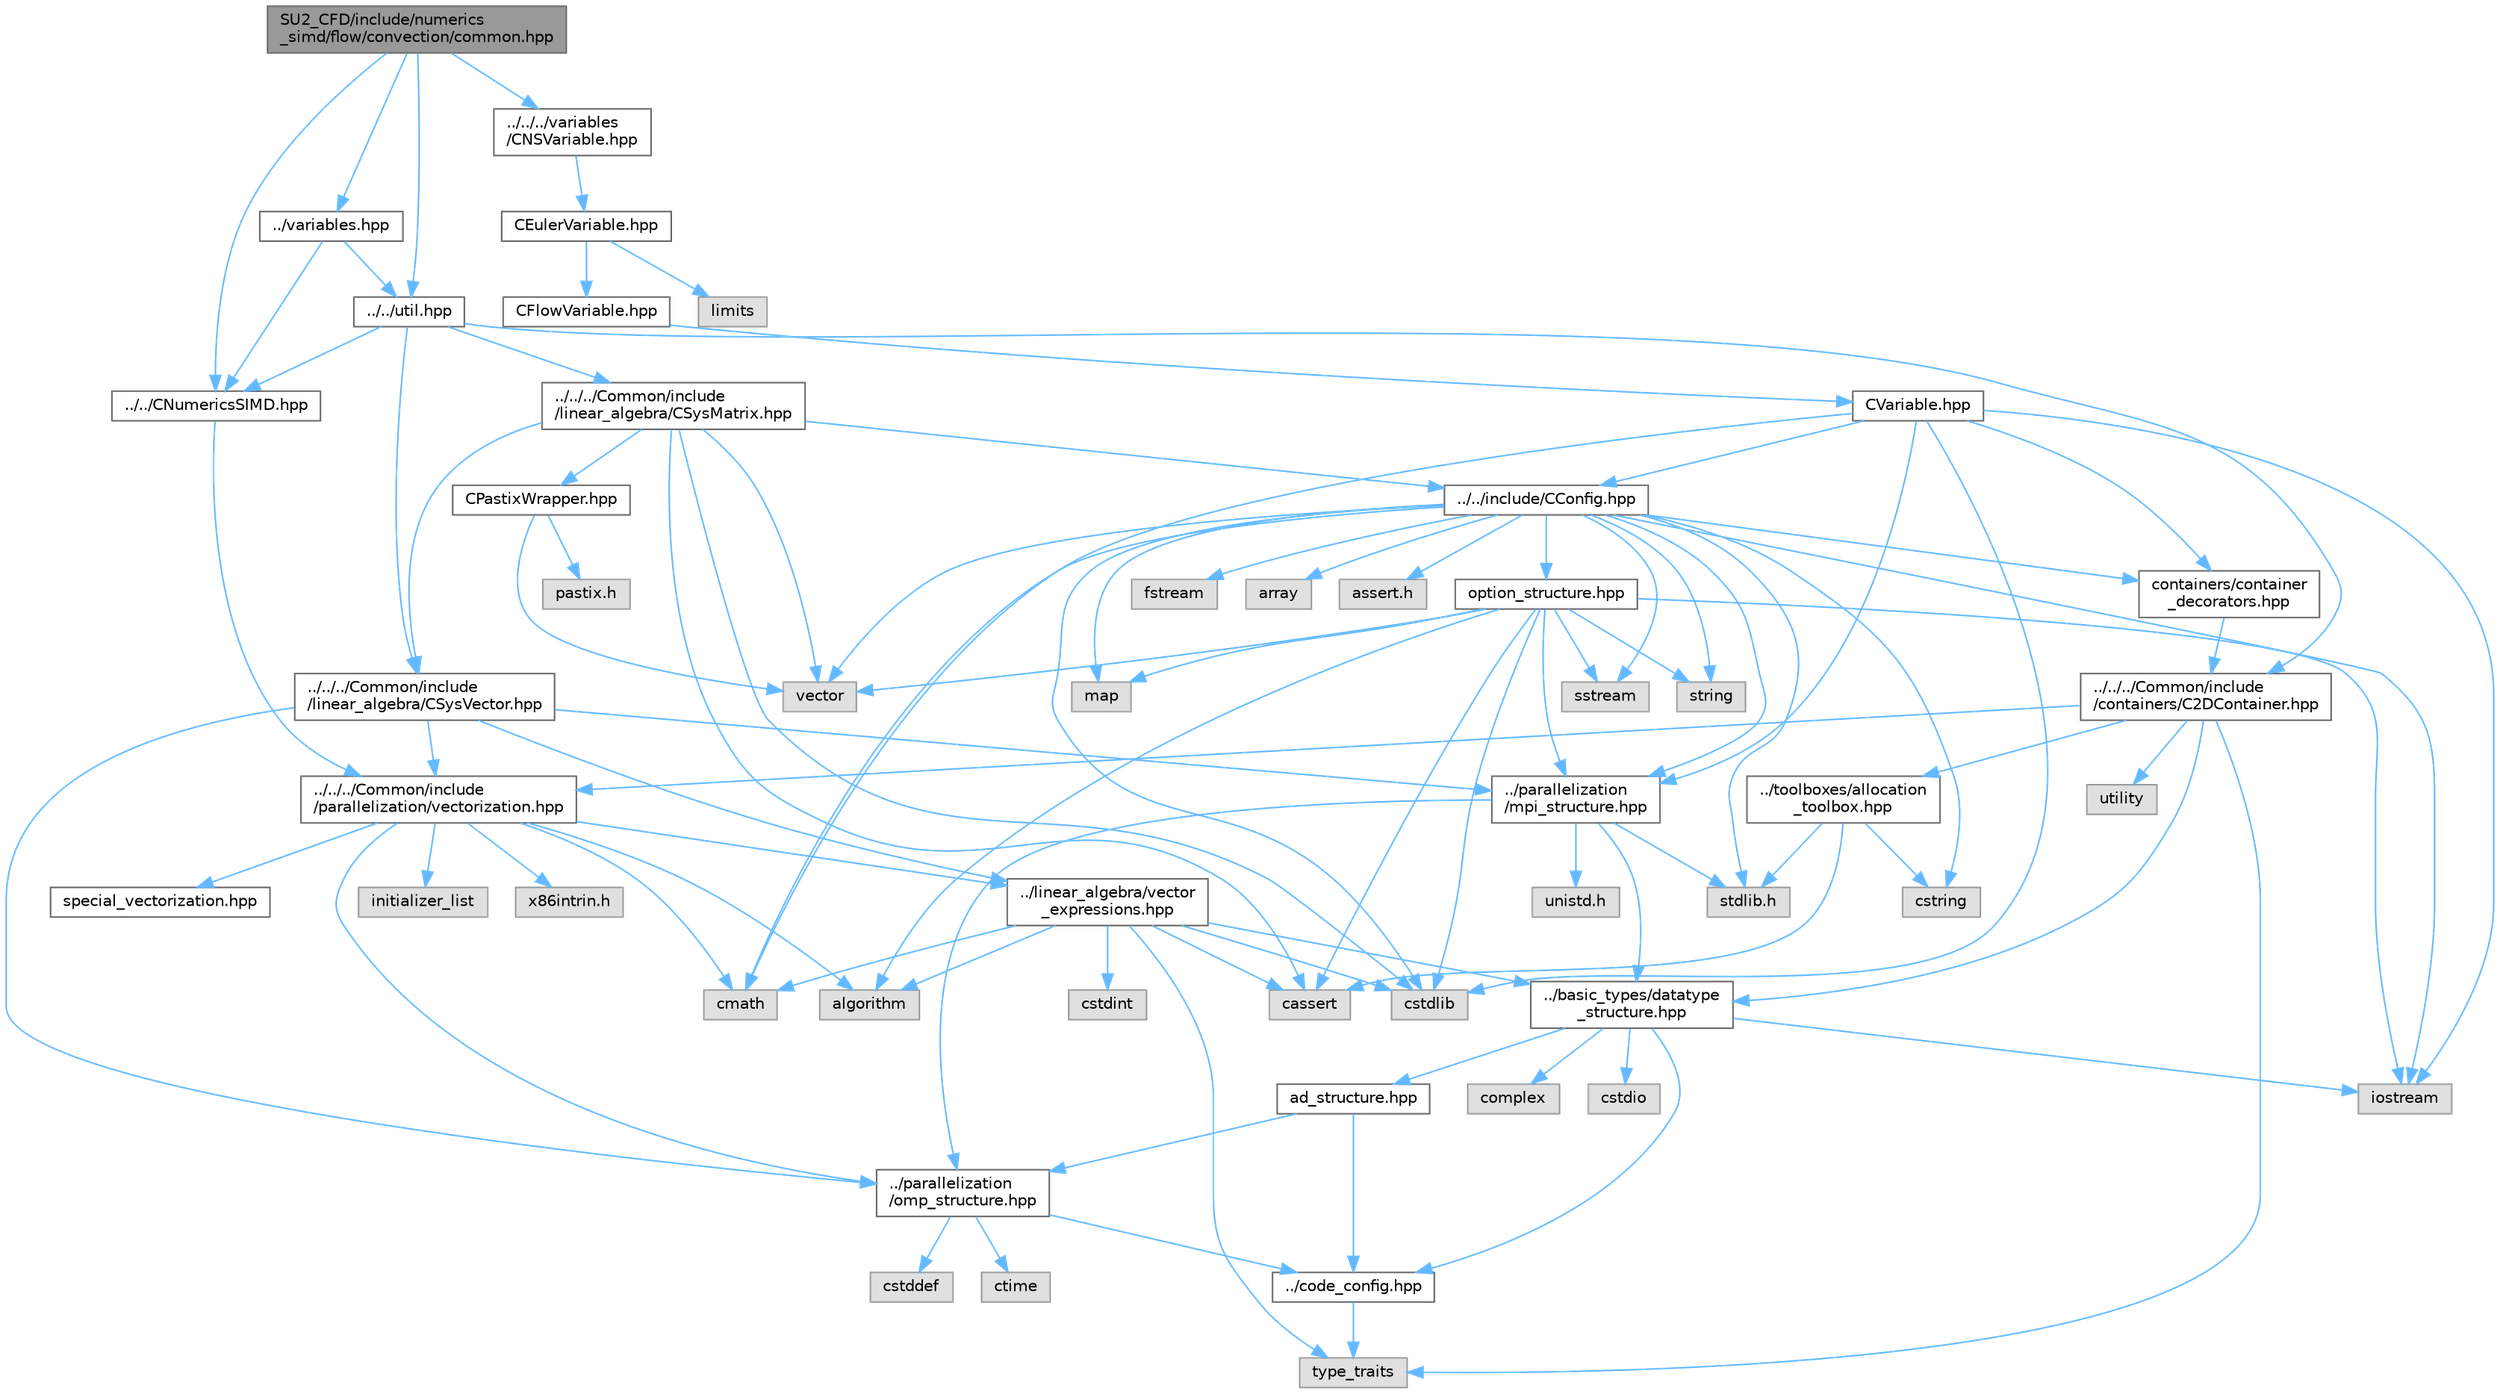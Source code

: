 digraph "SU2_CFD/include/numerics_simd/flow/convection/common.hpp"
{
 // LATEX_PDF_SIZE
  bgcolor="transparent";
  edge [fontname=Helvetica,fontsize=10,labelfontname=Helvetica,labelfontsize=10];
  node [fontname=Helvetica,fontsize=10,shape=box,height=0.2,width=0.4];
  Node1 [id="Node000001",label="SU2_CFD/include/numerics\l_simd/flow/convection/common.hpp",height=0.2,width=0.4,color="gray40", fillcolor="grey60", style="filled", fontcolor="black",tooltip="Common convection-related methods."];
  Node1 -> Node2 [id="edge1_Node000001_Node000002",color="steelblue1",style="solid",tooltip=" "];
  Node2 [id="Node000002",label="../../CNumericsSIMD.hpp",height=0.2,width=0.4,color="grey40", fillcolor="white", style="filled",URL="$CNumericsSIMD_8hpp.html",tooltip="Vectorized (SIMD) numerics classes."];
  Node2 -> Node3 [id="edge2_Node000002_Node000003",color="steelblue1",style="solid",tooltip=" "];
  Node3 [id="Node000003",label="../../../Common/include\l/parallelization/vectorization.hpp",height=0.2,width=0.4,color="grey40", fillcolor="white", style="filled",URL="$vectorization_8hpp.html",tooltip="Implementation of a portable SIMD type."];
  Node3 -> Node4 [id="edge3_Node000003_Node000004",color="steelblue1",style="solid",tooltip=" "];
  Node4 [id="Node000004",label="../linear_algebra/vector\l_expressions.hpp",height=0.2,width=0.4,color="grey40", fillcolor="white", style="filled",URL="$vector__expressions_8hpp.html",tooltip="Expression templates for vector types with coefficient-wise operations."];
  Node4 -> Node5 [id="edge4_Node000004_Node000005",color="steelblue1",style="solid",tooltip=" "];
  Node5 [id="Node000005",label="../basic_types/datatype\l_structure.hpp",height=0.2,width=0.4,color="grey40", fillcolor="white", style="filled",URL="$datatype__structure_8hpp.html",tooltip="Headers for generalized datatypes, defines an interface for AD types."];
  Node5 -> Node6 [id="edge5_Node000005_Node000006",color="steelblue1",style="solid",tooltip=" "];
  Node6 [id="Node000006",label="iostream",height=0.2,width=0.4,color="grey60", fillcolor="#E0E0E0", style="filled",tooltip=" "];
  Node5 -> Node7 [id="edge6_Node000005_Node000007",color="steelblue1",style="solid",tooltip=" "];
  Node7 [id="Node000007",label="complex",height=0.2,width=0.4,color="grey60", fillcolor="#E0E0E0", style="filled",tooltip=" "];
  Node5 -> Node8 [id="edge7_Node000005_Node000008",color="steelblue1",style="solid",tooltip=" "];
  Node8 [id="Node000008",label="cstdio",height=0.2,width=0.4,color="grey60", fillcolor="#E0E0E0", style="filled",tooltip=" "];
  Node5 -> Node9 [id="edge8_Node000005_Node000009",color="steelblue1",style="solid",tooltip=" "];
  Node9 [id="Node000009",label="../code_config.hpp",height=0.2,width=0.4,color="grey40", fillcolor="white", style="filled",URL="$code__config_8hpp.html",tooltip="Header file for collecting common macros, definitions and type configurations."];
  Node9 -> Node10 [id="edge9_Node000009_Node000010",color="steelblue1",style="solid",tooltip=" "];
  Node10 [id="Node000010",label="type_traits",height=0.2,width=0.4,color="grey60", fillcolor="#E0E0E0", style="filled",tooltip=" "];
  Node5 -> Node11 [id="edge10_Node000005_Node000011",color="steelblue1",style="solid",tooltip=" "];
  Node11 [id="Node000011",label="ad_structure.hpp",height=0.2,width=0.4,color="grey40", fillcolor="white", style="filled",URL="$ad__structure_8hpp.html",tooltip="Main routines for the algorithmic differentiation (AD) structure."];
  Node11 -> Node9 [id="edge11_Node000011_Node000009",color="steelblue1",style="solid",tooltip=" "];
  Node11 -> Node12 [id="edge12_Node000011_Node000012",color="steelblue1",style="solid",tooltip=" "];
  Node12 [id="Node000012",label="../parallelization\l/omp_structure.hpp",height=0.2,width=0.4,color="grey40", fillcolor="white", style="filled",URL="$omp__structure_8hpp.html",tooltip="OpenMP interface header, provides compatibility functions if the code is built without OpenMP support..."];
  Node12 -> Node13 [id="edge13_Node000012_Node000013",color="steelblue1",style="solid",tooltip=" "];
  Node13 [id="Node000013",label="cstddef",height=0.2,width=0.4,color="grey60", fillcolor="#E0E0E0", style="filled",tooltip=" "];
  Node12 -> Node9 [id="edge14_Node000012_Node000009",color="steelblue1",style="solid",tooltip=" "];
  Node12 -> Node14 [id="edge15_Node000012_Node000014",color="steelblue1",style="solid",tooltip=" "];
  Node14 [id="Node000014",label="ctime",height=0.2,width=0.4,color="grey60", fillcolor="#E0E0E0", style="filled",tooltip=" "];
  Node4 -> Node10 [id="edge16_Node000004_Node000010",color="steelblue1",style="solid",tooltip=" "];
  Node4 -> Node15 [id="edge17_Node000004_Node000015",color="steelblue1",style="solid",tooltip=" "];
  Node15 [id="Node000015",label="algorithm",height=0.2,width=0.4,color="grey60", fillcolor="#E0E0E0", style="filled",tooltip=" "];
  Node4 -> Node16 [id="edge18_Node000004_Node000016",color="steelblue1",style="solid",tooltip=" "];
  Node16 [id="Node000016",label="cassert",height=0.2,width=0.4,color="grey60", fillcolor="#E0E0E0", style="filled",tooltip=" "];
  Node4 -> Node17 [id="edge19_Node000004_Node000017",color="steelblue1",style="solid",tooltip=" "];
  Node17 [id="Node000017",label="cstdlib",height=0.2,width=0.4,color="grey60", fillcolor="#E0E0E0", style="filled",tooltip=" "];
  Node4 -> Node18 [id="edge20_Node000004_Node000018",color="steelblue1",style="solid",tooltip=" "];
  Node18 [id="Node000018",label="cmath",height=0.2,width=0.4,color="grey60", fillcolor="#E0E0E0", style="filled",tooltip=" "];
  Node4 -> Node19 [id="edge21_Node000004_Node000019",color="steelblue1",style="solid",tooltip=" "];
  Node19 [id="Node000019",label="cstdint",height=0.2,width=0.4,color="grey60", fillcolor="#E0E0E0", style="filled",tooltip=" "];
  Node3 -> Node12 [id="edge22_Node000003_Node000012",color="steelblue1",style="solid",tooltip=" "];
  Node3 -> Node20 [id="edge23_Node000003_Node000020",color="steelblue1",style="solid",tooltip=" "];
  Node20 [id="Node000020",label="initializer_list",height=0.2,width=0.4,color="grey60", fillcolor="#E0E0E0", style="filled",tooltip=" "];
  Node3 -> Node15 [id="edge24_Node000003_Node000015",color="steelblue1",style="solid",tooltip=" "];
  Node3 -> Node18 [id="edge25_Node000003_Node000018",color="steelblue1",style="solid",tooltip=" "];
  Node3 -> Node21 [id="edge26_Node000003_Node000021",color="steelblue1",style="solid",tooltip=" "];
  Node21 [id="Node000021",label="x86intrin.h",height=0.2,width=0.4,color="grey60", fillcolor="#E0E0E0", style="filled",tooltip=" "];
  Node3 -> Node22 [id="edge27_Node000003_Node000022",color="steelblue1",style="solid",tooltip=" "];
  Node22 [id="Node000022",label="special_vectorization.hpp",height=0.2,width=0.4,color="grey40", fillcolor="white", style="filled",URL="$special__vectorization_8hpp.html",tooltip="Code generator header to create specializations of simd::Array."];
  Node1 -> Node23 [id="edge28_Node000001_Node000023",color="steelblue1",style="solid",tooltip=" "];
  Node23 [id="Node000023",label="../../util.hpp",height=0.2,width=0.4,color="grey40", fillcolor="white", style="filled",URL="$util_8hpp.html",tooltip="Generic auxiliary functions."];
  Node23 -> Node2 [id="edge29_Node000023_Node000002",color="steelblue1",style="solid",tooltip=" "];
  Node23 -> Node24 [id="edge30_Node000023_Node000024",color="steelblue1",style="solid",tooltip=" "];
  Node24 [id="Node000024",label="../../../Common/include\l/containers/C2DContainer.hpp",height=0.2,width=0.4,color="grey40", fillcolor="white", style="filled",URL="$C2DContainer_8hpp.html",tooltip="A templated vector/matrix object."];
  Node24 -> Node25 [id="edge31_Node000024_Node000025",color="steelblue1",style="solid",tooltip=" "];
  Node25 [id="Node000025",label="../toolboxes/allocation\l_toolbox.hpp",height=0.2,width=0.4,color="grey40", fillcolor="white", style="filled",URL="$allocation__toolbox_8hpp.html",tooltip="Helper function and classes for memory allocation. Focus on portability across platforms."];
  Node25 -> Node26 [id="edge32_Node000025_Node000026",color="steelblue1",style="solid",tooltip=" "];
  Node26 [id="Node000026",label="stdlib.h",height=0.2,width=0.4,color="grey60", fillcolor="#E0E0E0", style="filled",tooltip=" "];
  Node25 -> Node27 [id="edge33_Node000025_Node000027",color="steelblue1",style="solid",tooltip=" "];
  Node27 [id="Node000027",label="cstring",height=0.2,width=0.4,color="grey60", fillcolor="#E0E0E0", style="filled",tooltip=" "];
  Node25 -> Node16 [id="edge34_Node000025_Node000016",color="steelblue1",style="solid",tooltip=" "];
  Node24 -> Node5 [id="edge35_Node000024_Node000005",color="steelblue1",style="solid",tooltip=" "];
  Node24 -> Node3 [id="edge36_Node000024_Node000003",color="steelblue1",style="solid",tooltip=" "];
  Node24 -> Node28 [id="edge37_Node000024_Node000028",color="steelblue1",style="solid",tooltip=" "];
  Node28 [id="Node000028",label="utility",height=0.2,width=0.4,color="grey60", fillcolor="#E0E0E0", style="filled",tooltip=" "];
  Node24 -> Node10 [id="edge38_Node000024_Node000010",color="steelblue1",style="solid",tooltip=" "];
  Node23 -> Node29 [id="edge39_Node000023_Node000029",color="steelblue1",style="solid",tooltip=" "];
  Node29 [id="Node000029",label="../../../Common/include\l/linear_algebra/CSysVector.hpp",height=0.2,width=0.4,color="grey40", fillcolor="white", style="filled",URL="$CSysVector_8hpp.html",tooltip="Declararion and inlines of the vector class used in the solution of large, distributed,..."];
  Node29 -> Node30 [id="edge40_Node000029_Node000030",color="steelblue1",style="solid",tooltip=" "];
  Node30 [id="Node000030",label="../parallelization\l/mpi_structure.hpp",height=0.2,width=0.4,color="grey40", fillcolor="white", style="filled",URL="$mpi__structure_8hpp.html",tooltip="Headers of the mpi interface for generalized datatypes. The subroutines and functions are in the mpi_..."];
  Node30 -> Node26 [id="edge41_Node000030_Node000026",color="steelblue1",style="solid",tooltip=" "];
  Node30 -> Node5 [id="edge42_Node000030_Node000005",color="steelblue1",style="solid",tooltip=" "];
  Node30 -> Node31 [id="edge43_Node000030_Node000031",color="steelblue1",style="solid",tooltip=" "];
  Node31 [id="Node000031",label="unistd.h",height=0.2,width=0.4,color="grey60", fillcolor="#E0E0E0", style="filled",tooltip=" "];
  Node30 -> Node12 [id="edge44_Node000030_Node000012",color="steelblue1",style="solid",tooltip=" "];
  Node29 -> Node12 [id="edge45_Node000029_Node000012",color="steelblue1",style="solid",tooltip=" "];
  Node29 -> Node3 [id="edge46_Node000029_Node000003",color="steelblue1",style="solid",tooltip=" "];
  Node29 -> Node4 [id="edge47_Node000029_Node000004",color="steelblue1",style="solid",tooltip=" "];
  Node23 -> Node32 [id="edge48_Node000023_Node000032",color="steelblue1",style="solid",tooltip=" "];
  Node32 [id="Node000032",label="../../../Common/include\l/linear_algebra/CSysMatrix.hpp",height=0.2,width=0.4,color="grey40", fillcolor="white", style="filled",URL="$CSysMatrix_8hpp.html",tooltip="Declaration of the block-sparse matrix class. The implemtation is in CSysMatrix.cpp."];
  Node32 -> Node33 [id="edge49_Node000032_Node000033",color="steelblue1",style="solid",tooltip=" "];
  Node33 [id="Node000033",label="../../include/CConfig.hpp",height=0.2,width=0.4,color="grey40", fillcolor="white", style="filled",URL="$CConfig_8hpp.html",tooltip="All the information about the definition of the physical problem. The subroutines and functions are i..."];
  Node33 -> Node30 [id="edge50_Node000033_Node000030",color="steelblue1",style="solid",tooltip=" "];
  Node33 -> Node6 [id="edge51_Node000033_Node000006",color="steelblue1",style="solid",tooltip=" "];
  Node33 -> Node17 [id="edge52_Node000033_Node000017",color="steelblue1",style="solid",tooltip=" "];
  Node33 -> Node34 [id="edge53_Node000033_Node000034",color="steelblue1",style="solid",tooltip=" "];
  Node34 [id="Node000034",label="fstream",height=0.2,width=0.4,color="grey60", fillcolor="#E0E0E0", style="filled",tooltip=" "];
  Node33 -> Node35 [id="edge54_Node000033_Node000035",color="steelblue1",style="solid",tooltip=" "];
  Node35 [id="Node000035",label="sstream",height=0.2,width=0.4,color="grey60", fillcolor="#E0E0E0", style="filled",tooltip=" "];
  Node33 -> Node36 [id="edge55_Node000033_Node000036",color="steelblue1",style="solid",tooltip=" "];
  Node36 [id="Node000036",label="string",height=0.2,width=0.4,color="grey60", fillcolor="#E0E0E0", style="filled",tooltip=" "];
  Node33 -> Node27 [id="edge56_Node000033_Node000027",color="steelblue1",style="solid",tooltip=" "];
  Node33 -> Node37 [id="edge57_Node000033_Node000037",color="steelblue1",style="solid",tooltip=" "];
  Node37 [id="Node000037",label="vector",height=0.2,width=0.4,color="grey60", fillcolor="#E0E0E0", style="filled",tooltip=" "];
  Node33 -> Node38 [id="edge58_Node000033_Node000038",color="steelblue1",style="solid",tooltip=" "];
  Node38 [id="Node000038",label="array",height=0.2,width=0.4,color="grey60", fillcolor="#E0E0E0", style="filled",tooltip=" "];
  Node33 -> Node26 [id="edge59_Node000033_Node000026",color="steelblue1",style="solid",tooltip=" "];
  Node33 -> Node18 [id="edge60_Node000033_Node000018",color="steelblue1",style="solid",tooltip=" "];
  Node33 -> Node39 [id="edge61_Node000033_Node000039",color="steelblue1",style="solid",tooltip=" "];
  Node39 [id="Node000039",label="map",height=0.2,width=0.4,color="grey60", fillcolor="#E0E0E0", style="filled",tooltip=" "];
  Node33 -> Node40 [id="edge62_Node000033_Node000040",color="steelblue1",style="solid",tooltip=" "];
  Node40 [id="Node000040",label="assert.h",height=0.2,width=0.4,color="grey60", fillcolor="#E0E0E0", style="filled",tooltip=" "];
  Node33 -> Node41 [id="edge63_Node000033_Node000041",color="steelblue1",style="solid",tooltip=" "];
  Node41 [id="Node000041",label="option_structure.hpp",height=0.2,width=0.4,color="grey40", fillcolor="white", style="filled",URL="$option__structure_8hpp.html",tooltip="Defines classes for referencing options for easy input in CConfig."];
  Node41 -> Node30 [id="edge64_Node000041_Node000030",color="steelblue1",style="solid",tooltip=" "];
  Node41 -> Node6 [id="edge65_Node000041_Node000006",color="steelblue1",style="solid",tooltip=" "];
  Node41 -> Node35 [id="edge66_Node000041_Node000035",color="steelblue1",style="solid",tooltip=" "];
  Node41 -> Node36 [id="edge67_Node000041_Node000036",color="steelblue1",style="solid",tooltip=" "];
  Node41 -> Node37 [id="edge68_Node000041_Node000037",color="steelblue1",style="solid",tooltip=" "];
  Node41 -> Node39 [id="edge69_Node000041_Node000039",color="steelblue1",style="solid",tooltip=" "];
  Node41 -> Node17 [id="edge70_Node000041_Node000017",color="steelblue1",style="solid",tooltip=" "];
  Node41 -> Node15 [id="edge71_Node000041_Node000015",color="steelblue1",style="solid",tooltip=" "];
  Node41 -> Node16 [id="edge72_Node000041_Node000016",color="steelblue1",style="solid",tooltip=" "];
  Node33 -> Node42 [id="edge73_Node000033_Node000042",color="steelblue1",style="solid",tooltip=" "];
  Node42 [id="Node000042",label="containers/container\l_decorators.hpp",height=0.2,width=0.4,color="grey40", fillcolor="white", style="filled",URL="$container__decorators_8hpp.html",tooltip="Collection of small classes that decorate C2DContainer to augment its functionality,..."];
  Node42 -> Node24 [id="edge74_Node000042_Node000024",color="steelblue1",style="solid",tooltip=" "];
  Node32 -> Node29 [id="edge75_Node000032_Node000029",color="steelblue1",style="solid",tooltip=" "];
  Node32 -> Node43 [id="edge76_Node000032_Node000043",color="steelblue1",style="solid",tooltip=" "];
  Node43 [id="Node000043",label="CPastixWrapper.hpp",height=0.2,width=0.4,color="grey40", fillcolor="white", style="filled",URL="$CPastixWrapper_8hpp.html",tooltip="An interface to the INRIA solver PaStiX (http://pastix.gforge.inria.fr/files/README-txt...."];
  Node43 -> Node44 [id="edge77_Node000043_Node000044",color="steelblue1",style="solid",tooltip=" "];
  Node44 [id="Node000044",label="pastix.h",height=0.2,width=0.4,color="grey60", fillcolor="#E0E0E0", style="filled",tooltip=" "];
  Node43 -> Node37 [id="edge78_Node000043_Node000037",color="steelblue1",style="solid",tooltip=" "];
  Node32 -> Node17 [id="edge79_Node000032_Node000017",color="steelblue1",style="solid",tooltip=" "];
  Node32 -> Node37 [id="edge80_Node000032_Node000037",color="steelblue1",style="solid",tooltip=" "];
  Node32 -> Node16 [id="edge81_Node000032_Node000016",color="steelblue1",style="solid",tooltip=" "];
  Node1 -> Node45 [id="edge82_Node000001_Node000045",color="steelblue1",style="solid",tooltip=" "];
  Node45 [id="Node000045",label="../variables.hpp",height=0.2,width=0.4,color="grey40", fillcolor="white", style="filled",URL="$variables_8hpp.html",tooltip="Collection of types to store physical variables."];
  Node45 -> Node2 [id="edge83_Node000045_Node000002",color="steelblue1",style="solid",tooltip=" "];
  Node45 -> Node23 [id="edge84_Node000045_Node000023",color="steelblue1",style="solid",tooltip=" "];
  Node1 -> Node46 [id="edge85_Node000001_Node000046",color="steelblue1",style="solid",tooltip=" "];
  Node46 [id="Node000046",label="../../../variables\l/CNSVariable.hpp",height=0.2,width=0.4,color="grey40", fillcolor="white", style="filled",URL="$CNSVariable_8hpp.html",tooltip="Class for defining the variables of the compressible Navier-Stokes solver."];
  Node46 -> Node47 [id="edge86_Node000046_Node000047",color="steelblue1",style="solid",tooltip=" "];
  Node47 [id="Node000047",label="CEulerVariable.hpp",height=0.2,width=0.4,color="grey40", fillcolor="white", style="filled",URL="$CEulerVariable_8hpp.html",tooltip="Class for defining the variables of the compressible Euler solver."];
  Node47 -> Node48 [id="edge87_Node000047_Node000048",color="steelblue1",style="solid",tooltip=" "];
  Node48 [id="Node000048",label="limits",height=0.2,width=0.4,color="grey60", fillcolor="#E0E0E0", style="filled",tooltip=" "];
  Node47 -> Node49 [id="edge88_Node000047_Node000049",color="steelblue1",style="solid",tooltip=" "];
  Node49 [id="Node000049",label="CFlowVariable.hpp",height=0.2,width=0.4,color="grey40", fillcolor="white", style="filled",URL="$CFlowVariable_8hpp.html",tooltip="Class for defining the common variables of flow solvers."];
  Node49 -> Node50 [id="edge89_Node000049_Node000050",color="steelblue1",style="solid",tooltip=" "];
  Node50 [id="Node000050",label="CVariable.hpp",height=0.2,width=0.4,color="grey40", fillcolor="white", style="filled",URL="$CVariable_8hpp.html",tooltip="Declaration and inlines of the parent class for defining problem variables, function definitions in f..."];
  Node50 -> Node30 [id="edge90_Node000050_Node000030",color="steelblue1",style="solid",tooltip=" "];
  Node50 -> Node18 [id="edge91_Node000050_Node000018",color="steelblue1",style="solid",tooltip=" "];
  Node50 -> Node6 [id="edge92_Node000050_Node000006",color="steelblue1",style="solid",tooltip=" "];
  Node50 -> Node17 [id="edge93_Node000050_Node000017",color="steelblue1",style="solid",tooltip=" "];
  Node50 -> Node33 [id="edge94_Node000050_Node000033",color="steelblue1",style="solid",tooltip=" "];
  Node50 -> Node42 [id="edge95_Node000050_Node000042",color="steelblue1",style="solid",tooltip=" "];
}
